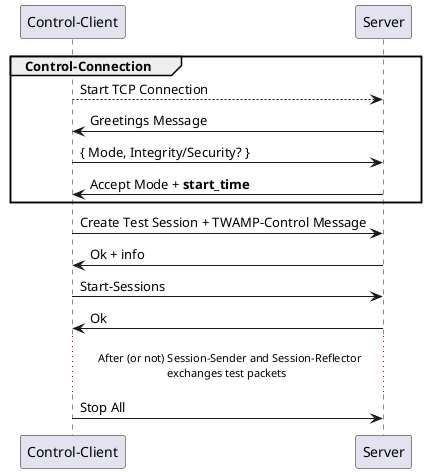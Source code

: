 @startuml Twamp

group Control-Connection
"Control-Client" --> Server: Start TCP Connection
Server -> "Control-Client": Greetings Message

"Control-Client" -> Server: { Mode, Integrity/Security? }
Server -> "Control-Client": Accept Mode + **start_time**
end

"Control-Client" -> Server: Create Test Session + TWAMP-Control Message
"Control-Client" <- Server: Ok + info

"Control-Client" -> Server: Start-Sessions
"Control-Client" <- Server: Ok

... After (or not) Session-Sender and Session-Reflector\nexchanges test packets ...

"Control-Client" -> Server: Stop All

@enduml
